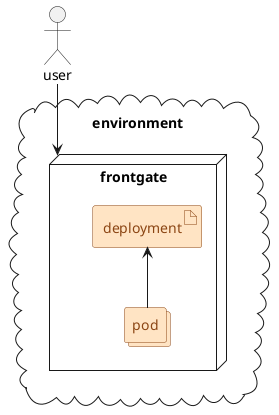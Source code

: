 @startuml
<style>
artifact {
  BackgroundColor bisque
  LineColor saddlebrown
  FontColor saddlebrown
}
collections {
  BackgroundColor bisque
  LineColor saddlebrown
  FontColor saddlebrown
}
</style>

actor user
cloud environment {
  node "frontgate" as frontgate {
    artifact deployment as front_deployment
    collections pod as front_pod
  }
}

user --> frontgate
front_deployment <-- front_pod
@enduml
